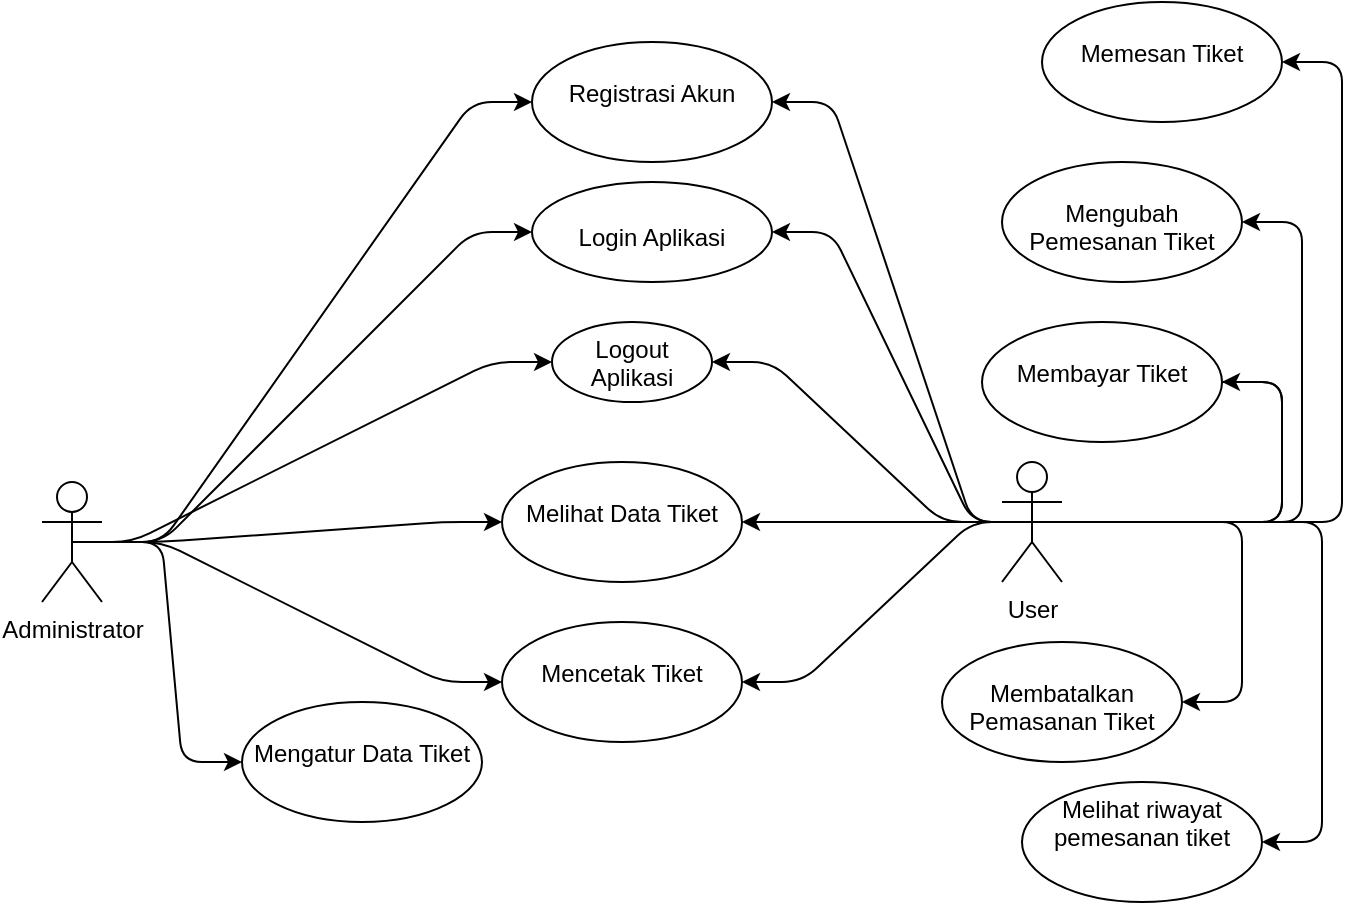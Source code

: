 <mxfile version="18.0.5" type="github">
  <diagram id="mFHJB_CfKF43JPmPPEhb" name="Page-1">
    <mxGraphModel dx="1043" dy="613" grid="1" gridSize="10" guides="1" tooltips="1" connect="1" arrows="1" fold="1" page="1" pageScale="1" pageWidth="850" pageHeight="1100" math="0" shadow="0">
      <root>
        <mxCell id="0" />
        <mxCell id="1" parent="0" />
        <mxCell id="rW1O6BM9jHOY61PRQDnY-6" value="" style="rounded=1;orthogonalLoop=1;jettySize=auto;html=1;elbow=vertical;edgeStyle=entityRelationEdgeStyle;" parent="1" source="rW1O6BM9jHOY61PRQDnY-1" target="rW1O6BM9jHOY61PRQDnY-5" edge="1">
          <mxGeometry relative="1" as="geometry" />
        </mxCell>
        <mxCell id="rW1O6BM9jHOY61PRQDnY-9" value="" style="rounded=1;orthogonalLoop=1;jettySize=auto;html=1;elbow=vertical;edgeStyle=entityRelationEdgeStyle;" parent="1" source="rW1O6BM9jHOY61PRQDnY-1" target="rW1O6BM9jHOY61PRQDnY-7" edge="1">
          <mxGeometry relative="1" as="geometry" />
        </mxCell>
        <mxCell id="G-18dSmbzqlNJOXL6M9Y-2" value="" style="rounded=1;orthogonalLoop=1;jettySize=auto;html=1;elbow=vertical;edgeStyle=entityRelationEdgeStyle;" edge="1" parent="1" source="rW1O6BM9jHOY61PRQDnY-1" target="G-18dSmbzqlNJOXL6M9Y-1">
          <mxGeometry relative="1" as="geometry" />
        </mxCell>
        <mxCell id="G-18dSmbzqlNJOXL6M9Y-4" value="" style="rounded=1;orthogonalLoop=1;jettySize=auto;html=1;elbow=vertical;edgeStyle=entityRelationEdgeStyle;" edge="1" parent="1" source="rW1O6BM9jHOY61PRQDnY-1" target="G-18dSmbzqlNJOXL6M9Y-3">
          <mxGeometry relative="1" as="geometry" />
        </mxCell>
        <mxCell id="G-18dSmbzqlNJOXL6M9Y-6" value="" style="rounded=1;orthogonalLoop=1;jettySize=auto;html=1;elbow=vertical;edgeStyle=entityRelationEdgeStyle;" edge="1" parent="1" source="rW1O6BM9jHOY61PRQDnY-1" target="G-18dSmbzqlNJOXL6M9Y-5">
          <mxGeometry relative="1" as="geometry" />
        </mxCell>
        <mxCell id="G-18dSmbzqlNJOXL6M9Y-20" style="edgeStyle=entityRelationEdgeStyle;orthogonalLoop=1;jettySize=auto;html=1;exitX=0.5;exitY=0.5;exitDx=0;exitDy=0;exitPerimeter=0;entryX=0;entryY=0.5;entryDx=0;entryDy=0;rounded=1;" edge="1" parent="1" source="rW1O6BM9jHOY61PRQDnY-1" target="G-18dSmbzqlNJOXL6M9Y-18">
          <mxGeometry relative="1" as="geometry" />
        </mxCell>
        <mxCell id="rW1O6BM9jHOY61PRQDnY-1" value="Administrator" style="shape=umlActor;verticalLabelPosition=bottom;verticalAlign=top;html=1;" parent="1" vertex="1">
          <mxGeometry x="120" y="370" width="30" height="60" as="geometry" />
        </mxCell>
        <mxCell id="rW1O6BM9jHOY61PRQDnY-5" value="&lt;p align=&quot;center&quot;&gt;&lt;span lang=&quot;EN-US&quot;&gt;Registrasi Akun&lt;/span&gt;&lt;/p&gt;" style="ellipse;whiteSpace=wrap;html=1;verticalAlign=top;" parent="1" vertex="1">
          <mxGeometry x="365" y="150" width="120" height="60" as="geometry" />
        </mxCell>
        <mxCell id="rW1O6BM9jHOY61PRQDnY-7" value="&lt;div&gt;&lt;br&gt;&lt;/div&gt;&lt;div&gt;Login Aplikasi&lt;/div&gt;" style="ellipse;whiteSpace=wrap;html=1;verticalAlign=top;" parent="1" vertex="1">
          <mxGeometry x="365" y="220" width="120" height="50" as="geometry" />
        </mxCell>
        <mxCell id="G-18dSmbzqlNJOXL6M9Y-1" value="&lt;p align=&quot;center&quot;&gt;&lt;span lang=&quot;EN-US&quot;&gt;Melihat Data Tiket&lt;/span&gt;&lt;/p&gt;" style="ellipse;whiteSpace=wrap;html=1;verticalAlign=top;" vertex="1" parent="1">
          <mxGeometry x="350" y="360" width="120" height="60" as="geometry" />
        </mxCell>
        <mxCell id="G-18dSmbzqlNJOXL6M9Y-3" value="&lt;p align=&quot;center&quot;&gt;&lt;span lang=&quot;EN-US&quot;&gt;Mencetak Tiket&lt;/span&gt;&lt;/p&gt;" style="ellipse;whiteSpace=wrap;html=1;verticalAlign=top;" vertex="1" parent="1">
          <mxGeometry x="350" y="440" width="120" height="60" as="geometry" />
        </mxCell>
        <mxCell id="G-18dSmbzqlNJOXL6M9Y-5" value="&lt;p align=&quot;center&quot;&gt;&lt;span lang=&quot;EN-US&quot;&gt;Mengatur Data Tiket&lt;/span&gt;&lt;/p&gt;" style="ellipse;whiteSpace=wrap;html=1;verticalAlign=top;" vertex="1" parent="1">
          <mxGeometry x="220" y="480" width="120" height="60" as="geometry" />
        </mxCell>
        <mxCell id="G-18dSmbzqlNJOXL6M9Y-9" value="" style="rounded=1;orthogonalLoop=1;jettySize=auto;html=1;elbow=vertical;edgeStyle=entityRelationEdgeStyle;" edge="1" parent="1" source="G-18dSmbzqlNJOXL6M9Y-7" target="G-18dSmbzqlNJOXL6M9Y-8">
          <mxGeometry relative="1" as="geometry" />
        </mxCell>
        <mxCell id="G-18dSmbzqlNJOXL6M9Y-11" value="" style="rounded=1;orthogonalLoop=1;jettySize=auto;html=1;elbow=vertical;edgeStyle=entityRelationEdgeStyle;" edge="1" parent="1" source="G-18dSmbzqlNJOXL6M9Y-7" target="G-18dSmbzqlNJOXL6M9Y-10">
          <mxGeometry relative="1" as="geometry" />
        </mxCell>
        <mxCell id="G-18dSmbzqlNJOXL6M9Y-13" value="" style="rounded=1;orthogonalLoop=1;jettySize=auto;html=1;elbow=vertical;edgeStyle=entityRelationEdgeStyle;" edge="1" parent="1" source="G-18dSmbzqlNJOXL6M9Y-7" target="G-18dSmbzqlNJOXL6M9Y-12">
          <mxGeometry relative="1" as="geometry" />
        </mxCell>
        <mxCell id="G-18dSmbzqlNJOXL6M9Y-15" value="" style="rounded=1;orthogonalLoop=1;jettySize=auto;html=1;elbow=vertical;edgeStyle=entityRelationEdgeStyle;" edge="1" parent="1" source="G-18dSmbzqlNJOXL6M9Y-7" target="G-18dSmbzqlNJOXL6M9Y-14">
          <mxGeometry relative="1" as="geometry" />
        </mxCell>
        <mxCell id="G-18dSmbzqlNJOXL6M9Y-19" value="" style="rounded=1;orthogonalLoop=1;jettySize=auto;html=1;elbow=vertical;edgeStyle=entityRelationEdgeStyle;" edge="1" parent="1" source="G-18dSmbzqlNJOXL6M9Y-7" target="G-18dSmbzqlNJOXL6M9Y-18">
          <mxGeometry relative="1" as="geometry" />
        </mxCell>
        <mxCell id="G-18dSmbzqlNJOXL6M9Y-21" style="edgeStyle=entityRelationEdgeStyle;rounded=1;orthogonalLoop=1;jettySize=auto;html=1;exitX=0.5;exitY=0.5;exitDx=0;exitDy=0;exitPerimeter=0;elbow=vertical;" edge="1" parent="1" source="G-18dSmbzqlNJOXL6M9Y-7" target="G-18dSmbzqlNJOXL6M9Y-1">
          <mxGeometry relative="1" as="geometry" />
        </mxCell>
        <mxCell id="G-18dSmbzqlNJOXL6M9Y-22" style="edgeStyle=entityRelationEdgeStyle;rounded=1;orthogonalLoop=1;jettySize=auto;html=1;exitX=0.5;exitY=0.5;exitDx=0;exitDy=0;exitPerimeter=0;elbow=vertical;" edge="1" parent="1" source="G-18dSmbzqlNJOXL6M9Y-7" target="G-18dSmbzqlNJOXL6M9Y-3">
          <mxGeometry relative="1" as="geometry" />
        </mxCell>
        <mxCell id="G-18dSmbzqlNJOXL6M9Y-24" style="edgeStyle=entityRelationEdgeStyle;rounded=1;orthogonalLoop=1;jettySize=auto;html=1;exitX=0.5;exitY=0.5;exitDx=0;exitDy=0;exitPerimeter=0;entryX=1;entryY=0.5;entryDx=0;entryDy=0;elbow=vertical;" edge="1" parent="1" source="G-18dSmbzqlNJOXL6M9Y-7" target="rW1O6BM9jHOY61PRQDnY-5">
          <mxGeometry relative="1" as="geometry" />
        </mxCell>
        <mxCell id="G-18dSmbzqlNJOXL6M9Y-25" style="edgeStyle=entityRelationEdgeStyle;rounded=1;orthogonalLoop=1;jettySize=auto;html=1;exitX=0.5;exitY=0.5;exitDx=0;exitDy=0;exitPerimeter=0;entryX=1;entryY=0.5;entryDx=0;entryDy=0;elbow=vertical;" edge="1" parent="1" source="G-18dSmbzqlNJOXL6M9Y-7" target="rW1O6BM9jHOY61PRQDnY-7">
          <mxGeometry relative="1" as="geometry" />
        </mxCell>
        <mxCell id="G-18dSmbzqlNJOXL6M9Y-26" style="edgeStyle=entityRelationEdgeStyle;rounded=1;orthogonalLoop=1;jettySize=auto;html=1;exitX=0.5;exitY=0.5;exitDx=0;exitDy=0;exitPerimeter=0;elbow=vertical;" edge="1" parent="1" source="G-18dSmbzqlNJOXL6M9Y-7" target="G-18dSmbzqlNJOXL6M9Y-16">
          <mxGeometry relative="1" as="geometry" />
        </mxCell>
        <mxCell id="G-18dSmbzqlNJOXL6M9Y-7" value="User" style="shape=umlActor;verticalLabelPosition=bottom;verticalAlign=top;html=1;outlineConnect=0;" vertex="1" parent="1">
          <mxGeometry x="600" y="360" width="30" height="60" as="geometry" />
        </mxCell>
        <mxCell id="G-18dSmbzqlNJOXL6M9Y-8" value="&lt;p align=&quot;center&quot;&gt;&lt;span lang=&quot;EN-US&quot;&gt;Memesan Tiket&lt;/span&gt;&lt;/p&gt;" style="ellipse;whiteSpace=wrap;html=1;verticalAlign=top;" vertex="1" parent="1">
          <mxGeometry x="620" y="130" width="120" height="60" as="geometry" />
        </mxCell>
        <mxCell id="G-18dSmbzqlNJOXL6M9Y-10" value="&lt;p align=&quot;center&quot;&gt;&lt;span lang=&quot;EN-US&quot;&gt;Membatalkan Pemasanan Tiket&lt;/span&gt;&lt;/p&gt;" style="ellipse;whiteSpace=wrap;html=1;verticalAlign=top;" vertex="1" parent="1">
          <mxGeometry x="570" y="450" width="120" height="60" as="geometry" />
        </mxCell>
        <mxCell id="G-18dSmbzqlNJOXL6M9Y-14" value="&lt;p align=&quot;center&quot;&gt;&lt;span lang=&quot;EN-US&quot;&gt;Mengubah Pemesanan Tiket&lt;/span&gt;&lt;/p&gt;" style="ellipse;whiteSpace=wrap;html=1;verticalAlign=top;" vertex="1" parent="1">
          <mxGeometry x="600" y="210" width="120" height="60" as="geometry" />
        </mxCell>
        <mxCell id="G-18dSmbzqlNJOXL6M9Y-16" value=" Melihat riwayat pemesanan tiket" style="ellipse;whiteSpace=wrap;html=1;verticalAlign=top;" vertex="1" parent="1">
          <mxGeometry x="610" y="520" width="120" height="60" as="geometry" />
        </mxCell>
        <mxCell id="G-18dSmbzqlNJOXL6M9Y-18" value="Logout Aplikasi" style="ellipse;whiteSpace=wrap;html=1;verticalAlign=top;" vertex="1" parent="1">
          <mxGeometry x="375" y="290" width="80" height="40" as="geometry" />
        </mxCell>
        <mxCell id="G-18dSmbzqlNJOXL6M9Y-12" value="&lt;p align=&quot;center&quot;&gt;&lt;span lang=&quot;EN-US&quot;&gt;Membayar Tiket&lt;/span&gt;&lt;/p&gt;" style="ellipse;whiteSpace=wrap;html=1;verticalAlign=top;" vertex="1" parent="1">
          <mxGeometry x="590" y="290" width="120" height="60" as="geometry" />
        </mxCell>
        <mxCell id="G-18dSmbzqlNJOXL6M9Y-23" value="" style="rounded=1;orthogonalLoop=1;jettySize=auto;html=1;elbow=vertical;edgeStyle=entityRelationEdgeStyle;endArrow=none;" edge="1" parent="1" source="G-18dSmbzqlNJOXL6M9Y-7" target="G-18dSmbzqlNJOXL6M9Y-12">
          <mxGeometry relative="1" as="geometry">
            <mxPoint x="630" y="390" as="sourcePoint" />
            <mxPoint x="660" y="620" as="targetPoint" />
          </mxGeometry>
        </mxCell>
      </root>
    </mxGraphModel>
  </diagram>
</mxfile>
